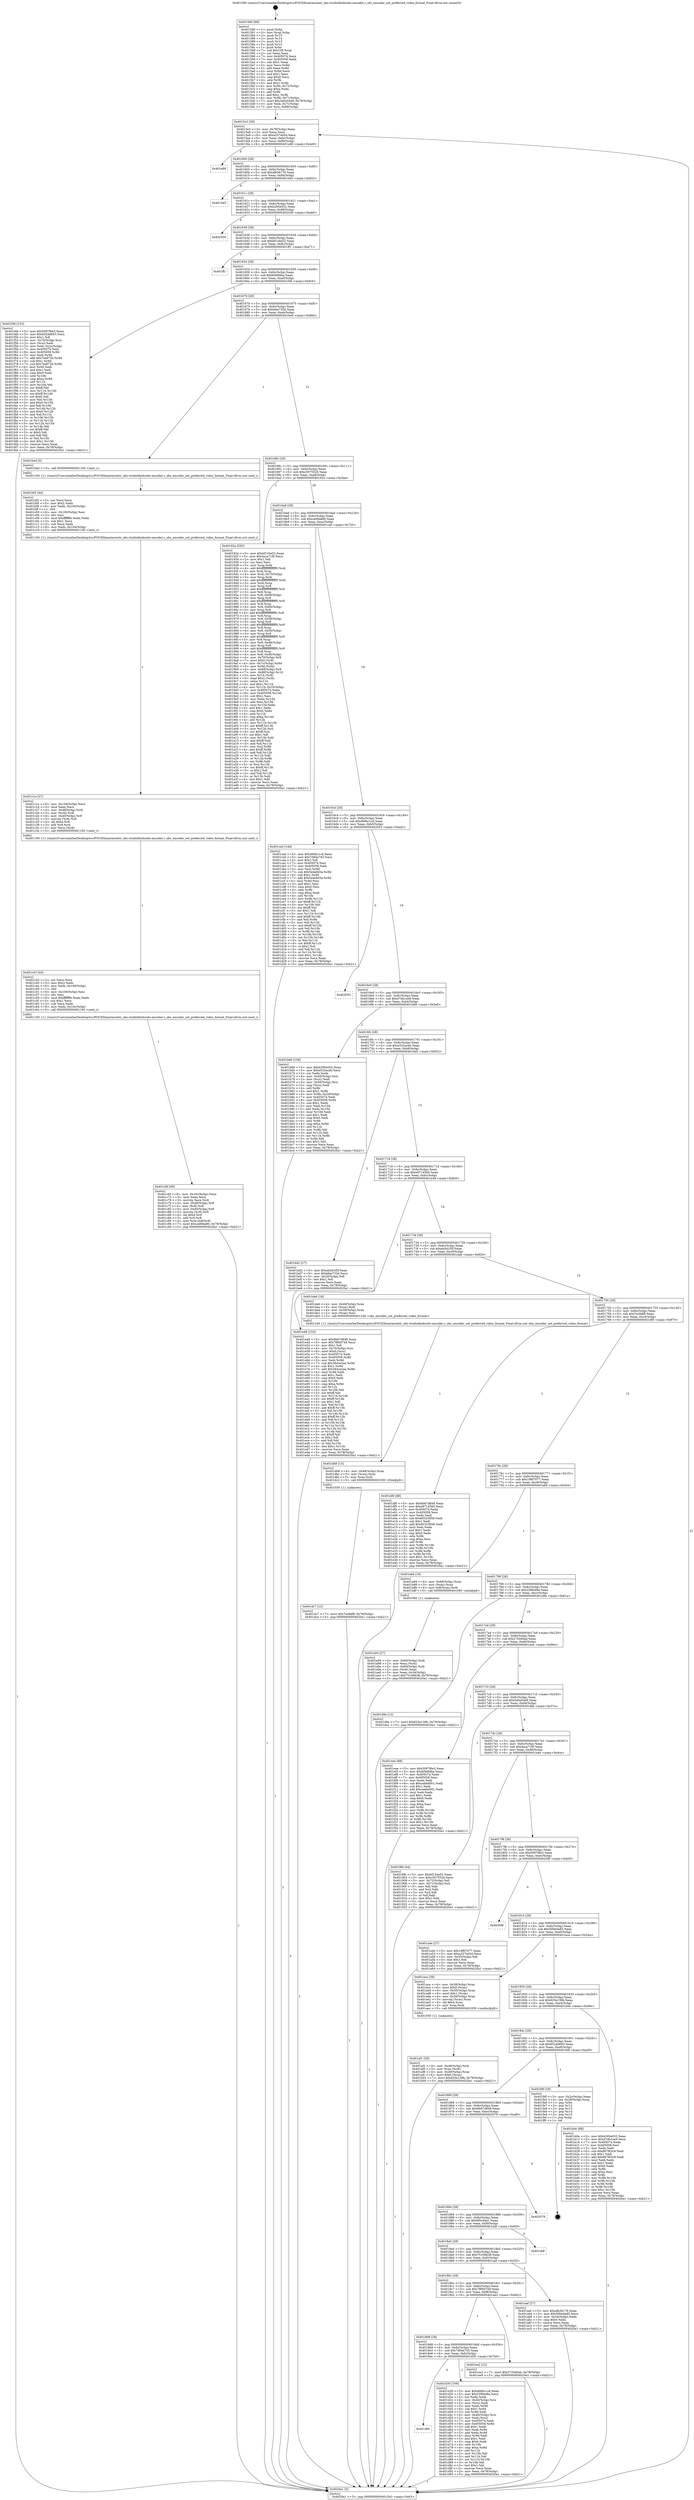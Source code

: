 digraph "0x401580" {
  label = "0x401580 (/mnt/c/Users/mathe/Desktop/tcc/POCII/binaries/extr_obs-studiolibobsobs-encoder.c_obs_encoder_set_preferred_video_format_Final-ollvm.out::main(0))"
  labelloc = "t"
  node[shape=record]

  Entry [label="",width=0.3,height=0.3,shape=circle,fillcolor=black,style=filled]
  "0x4015e3" [label="{
     0x4015e3 [29]\l
     | [instrs]\l
     &nbsp;&nbsp;0x4015e3 \<+3\>: mov -0x78(%rbp),%eax\l
     &nbsp;&nbsp;0x4015e6 \<+2\>: mov %eax,%ecx\l
     &nbsp;&nbsp;0x4015e8 \<+6\>: sub $0xa257e654,%ecx\l
     &nbsp;&nbsp;0x4015ee \<+6\>: mov %eax,-0x8c(%rbp)\l
     &nbsp;&nbsp;0x4015f4 \<+6\>: mov %ecx,-0x90(%rbp)\l
     &nbsp;&nbsp;0x4015fa \<+6\>: je 0000000000401a69 \<main+0x4e9\>\l
  }"]
  "0x401a69" [label="{
     0x401a69\l
  }", style=dashed]
  "0x401600" [label="{
     0x401600 [28]\l
     | [instrs]\l
     &nbsp;&nbsp;0x401600 \<+5\>: jmp 0000000000401605 \<main+0x85\>\l
     &nbsp;&nbsp;0x401605 \<+6\>: mov -0x8c(%rbp),%eax\l
     &nbsp;&nbsp;0x40160b \<+5\>: sub $0xafb36176,%eax\l
     &nbsp;&nbsp;0x401610 \<+6\>: mov %eax,-0x94(%rbp)\l
     &nbsp;&nbsp;0x401616 \<+6\>: je 0000000000401dd3 \<main+0x853\>\l
  }"]
  Exit [label="",width=0.3,height=0.3,shape=circle,fillcolor=black,style=filled,peripheries=2]
  "0x401dd3" [label="{
     0x401dd3\l
  }", style=dashed]
  "0x40161c" [label="{
     0x40161c [28]\l
     | [instrs]\l
     &nbsp;&nbsp;0x40161c \<+5\>: jmp 0000000000401621 \<main+0xa1\>\l
     &nbsp;&nbsp;0x401621 \<+6\>: mov -0x8c(%rbp),%eax\l
     &nbsp;&nbsp;0x401627 \<+5\>: sub $0xb295e052,%eax\l
     &nbsp;&nbsp;0x40162c \<+6\>: mov %eax,-0x98(%rbp)\l
     &nbsp;&nbsp;0x401632 \<+6\>: je 0000000000402030 \<main+0xab0\>\l
  }"]
  "0x401dc7" [label="{
     0x401dc7 [12]\l
     | [instrs]\l
     &nbsp;&nbsp;0x401dc7 \<+7\>: movl $0x7ec8df8,-0x78(%rbp)\l
     &nbsp;&nbsp;0x401dce \<+5\>: jmp 00000000004020a1 \<main+0xb21\>\l
  }"]
  "0x402030" [label="{
     0x402030\l
  }", style=dashed]
  "0x401638" [label="{
     0x401638 [28]\l
     | [instrs]\l
     &nbsp;&nbsp;0x401638 \<+5\>: jmp 000000000040163d \<main+0xbd\>\l
     &nbsp;&nbsp;0x40163d \<+6\>: mov -0x8c(%rbp),%eax\l
     &nbsp;&nbsp;0x401643 \<+5\>: sub $0xbf134e52,%eax\l
     &nbsp;&nbsp;0x401648 \<+6\>: mov %eax,-0x9c(%rbp)\l
     &nbsp;&nbsp;0x40164e \<+6\>: je 0000000000401ff1 \<main+0xa71\>\l
  }"]
  "0x401db8" [label="{
     0x401db8 [15]\l
     | [instrs]\l
     &nbsp;&nbsp;0x401db8 \<+4\>: mov -0x48(%rbp),%rax\l
     &nbsp;&nbsp;0x401dbc \<+3\>: mov (%rax),%rax\l
     &nbsp;&nbsp;0x401dbf \<+3\>: mov %rax,%rdi\l
     &nbsp;&nbsp;0x401dc2 \<+5\>: call 0000000000401030 \<free@plt\>\l
     | [calls]\l
     &nbsp;&nbsp;0x401030 \{1\} (unknown)\l
  }"]
  "0x401ff1" [label="{
     0x401ff1\l
  }", style=dashed]
  "0x401654" [label="{
     0x401654 [28]\l
     | [instrs]\l
     &nbsp;&nbsp;0x401654 \<+5\>: jmp 0000000000401659 \<main+0xd9\>\l
     &nbsp;&nbsp;0x401659 \<+6\>: mov -0x8c(%rbp),%eax\l
     &nbsp;&nbsp;0x40165f \<+5\>: sub $0xbf46fdba,%eax\l
     &nbsp;&nbsp;0x401664 \<+6\>: mov %eax,-0xa0(%rbp)\l
     &nbsp;&nbsp;0x40166a \<+6\>: je 0000000000401f46 \<main+0x9c6\>\l
  }"]
  "0x4018f4" [label="{
     0x4018f4\l
  }", style=dashed]
  "0x401f46" [label="{
     0x401f46 [153]\l
     | [instrs]\l
     &nbsp;&nbsp;0x401f46 \<+5\>: mov $0x5097f6e3,%eax\l
     &nbsp;&nbsp;0x401f4b \<+5\>: mov $0x652dd693,%ecx\l
     &nbsp;&nbsp;0x401f50 \<+2\>: mov $0x1,%dl\l
     &nbsp;&nbsp;0x401f52 \<+4\>: mov -0x70(%rbp),%rsi\l
     &nbsp;&nbsp;0x401f56 \<+2\>: mov (%rsi),%edi\l
     &nbsp;&nbsp;0x401f58 \<+3\>: mov %edi,-0x2c(%rbp)\l
     &nbsp;&nbsp;0x401f5b \<+7\>: mov 0x405074,%edi\l
     &nbsp;&nbsp;0x401f62 \<+8\>: mov 0x405058,%r8d\l
     &nbsp;&nbsp;0x401f6a \<+3\>: mov %edi,%r9d\l
     &nbsp;&nbsp;0x401f6d \<+7\>: add $0x7ea872b,%r9d\l
     &nbsp;&nbsp;0x401f74 \<+4\>: sub $0x1,%r9d\l
     &nbsp;&nbsp;0x401f78 \<+7\>: sub $0x7ea872b,%r9d\l
     &nbsp;&nbsp;0x401f7f \<+4\>: imul %r9d,%edi\l
     &nbsp;&nbsp;0x401f83 \<+3\>: and $0x1,%edi\l
     &nbsp;&nbsp;0x401f86 \<+3\>: cmp $0x0,%edi\l
     &nbsp;&nbsp;0x401f89 \<+4\>: sete %r10b\l
     &nbsp;&nbsp;0x401f8d \<+4\>: cmp $0xa,%r8d\l
     &nbsp;&nbsp;0x401f91 \<+4\>: setl %r11b\l
     &nbsp;&nbsp;0x401f95 \<+3\>: mov %r10b,%bl\l
     &nbsp;&nbsp;0x401f98 \<+3\>: xor $0xff,%bl\l
     &nbsp;&nbsp;0x401f9b \<+3\>: mov %r11b,%r14b\l
     &nbsp;&nbsp;0x401f9e \<+4\>: xor $0xff,%r14b\l
     &nbsp;&nbsp;0x401fa2 \<+3\>: xor $0x0,%dl\l
     &nbsp;&nbsp;0x401fa5 \<+3\>: mov %bl,%r15b\l
     &nbsp;&nbsp;0x401fa8 \<+4\>: and $0x0,%r15b\l
     &nbsp;&nbsp;0x401fac \<+3\>: and %dl,%r10b\l
     &nbsp;&nbsp;0x401faf \<+3\>: mov %r14b,%r12b\l
     &nbsp;&nbsp;0x401fb2 \<+4\>: and $0x0,%r12b\l
     &nbsp;&nbsp;0x401fb6 \<+3\>: and %dl,%r11b\l
     &nbsp;&nbsp;0x401fb9 \<+3\>: or %r10b,%r15b\l
     &nbsp;&nbsp;0x401fbc \<+3\>: or %r11b,%r12b\l
     &nbsp;&nbsp;0x401fbf \<+3\>: xor %r12b,%r15b\l
     &nbsp;&nbsp;0x401fc2 \<+3\>: or %r14b,%bl\l
     &nbsp;&nbsp;0x401fc5 \<+3\>: xor $0xff,%bl\l
     &nbsp;&nbsp;0x401fc8 \<+3\>: or $0x0,%dl\l
     &nbsp;&nbsp;0x401fcb \<+2\>: and %dl,%bl\l
     &nbsp;&nbsp;0x401fcd \<+3\>: or %bl,%r15b\l
     &nbsp;&nbsp;0x401fd0 \<+4\>: test $0x1,%r15b\l
     &nbsp;&nbsp;0x401fd4 \<+3\>: cmovne %ecx,%eax\l
     &nbsp;&nbsp;0x401fd7 \<+3\>: mov %eax,-0x78(%rbp)\l
     &nbsp;&nbsp;0x401fda \<+5\>: jmp 00000000004020a1 \<main+0xb21\>\l
  }"]
  "0x401670" [label="{
     0x401670 [28]\l
     | [instrs]\l
     &nbsp;&nbsp;0x401670 \<+5\>: jmp 0000000000401675 \<main+0xf5\>\l
     &nbsp;&nbsp;0x401675 \<+6\>: mov -0x8c(%rbp),%eax\l
     &nbsp;&nbsp;0x40167b \<+5\>: sub $0xbfae732b,%eax\l
     &nbsp;&nbsp;0x401680 \<+6\>: mov %eax,-0xa4(%rbp)\l
     &nbsp;&nbsp;0x401686 \<+6\>: je 0000000000401bed \<main+0x66d\>\l
  }"]
  "0x401d30" [label="{
     0x401d30 [106]\l
     | [instrs]\l
     &nbsp;&nbsp;0x401d30 \<+5\>: mov $0xd68bc1cd,%eax\l
     &nbsp;&nbsp;0x401d35 \<+5\>: mov $0x22f6b48a,%ecx\l
     &nbsp;&nbsp;0x401d3a \<+2\>: xor %edx,%edx\l
     &nbsp;&nbsp;0x401d3c \<+4\>: mov -0x40(%rbp),%rsi\l
     &nbsp;&nbsp;0x401d40 \<+2\>: mov (%rsi),%edi\l
     &nbsp;&nbsp;0x401d42 \<+3\>: mov %edx,%r8d\l
     &nbsp;&nbsp;0x401d45 \<+4\>: sub $0x1,%r8d\l
     &nbsp;&nbsp;0x401d49 \<+3\>: sub %r8d,%edi\l
     &nbsp;&nbsp;0x401d4c \<+4\>: mov -0x40(%rbp),%rsi\l
     &nbsp;&nbsp;0x401d50 \<+2\>: mov %edi,(%rsi)\l
     &nbsp;&nbsp;0x401d52 \<+7\>: mov 0x405074,%edi\l
     &nbsp;&nbsp;0x401d59 \<+8\>: mov 0x405058,%r8d\l
     &nbsp;&nbsp;0x401d61 \<+3\>: sub $0x1,%edx\l
     &nbsp;&nbsp;0x401d64 \<+3\>: mov %edi,%r9d\l
     &nbsp;&nbsp;0x401d67 \<+3\>: add %edx,%r9d\l
     &nbsp;&nbsp;0x401d6a \<+4\>: imul %r9d,%edi\l
     &nbsp;&nbsp;0x401d6e \<+3\>: and $0x1,%edi\l
     &nbsp;&nbsp;0x401d71 \<+3\>: cmp $0x0,%edi\l
     &nbsp;&nbsp;0x401d74 \<+4\>: sete %r10b\l
     &nbsp;&nbsp;0x401d78 \<+4\>: cmp $0xa,%r8d\l
     &nbsp;&nbsp;0x401d7c \<+4\>: setl %r11b\l
     &nbsp;&nbsp;0x401d80 \<+3\>: mov %r10b,%bl\l
     &nbsp;&nbsp;0x401d83 \<+3\>: and %r11b,%bl\l
     &nbsp;&nbsp;0x401d86 \<+3\>: xor %r11b,%r10b\l
     &nbsp;&nbsp;0x401d89 \<+3\>: or %r10b,%bl\l
     &nbsp;&nbsp;0x401d8c \<+3\>: test $0x1,%bl\l
     &nbsp;&nbsp;0x401d8f \<+3\>: cmovne %ecx,%eax\l
     &nbsp;&nbsp;0x401d92 \<+3\>: mov %eax,-0x78(%rbp)\l
     &nbsp;&nbsp;0x401d95 \<+5\>: jmp 00000000004020a1 \<main+0xb21\>\l
  }"]
  "0x401bed" [label="{
     0x401bed [5]\l
     | [instrs]\l
     &nbsp;&nbsp;0x401bed \<+5\>: call 0000000000401160 \<next_i\>\l
     | [calls]\l
     &nbsp;&nbsp;0x401160 \{1\} (/mnt/c/Users/mathe/Desktop/tcc/POCII/binaries/extr_obs-studiolibobsobs-encoder.c_obs_encoder_set_preferred_video_format_Final-ollvm.out::next_i)\l
  }"]
  "0x40168c" [label="{
     0x40168c [28]\l
     | [instrs]\l
     &nbsp;&nbsp;0x40168c \<+5\>: jmp 0000000000401691 \<main+0x111\>\l
     &nbsp;&nbsp;0x401691 \<+6\>: mov -0x8c(%rbp),%eax\l
     &nbsp;&nbsp;0x401697 \<+5\>: sub $0xc5075520,%eax\l
     &nbsp;&nbsp;0x40169c \<+6\>: mov %eax,-0xa8(%rbp)\l
     &nbsp;&nbsp;0x4016a2 \<+6\>: je 000000000040192a \<main+0x3aa\>\l
  }"]
  "0x4018d8" [label="{
     0x4018d8 [28]\l
     | [instrs]\l
     &nbsp;&nbsp;0x4018d8 \<+5\>: jmp 00000000004018dd \<main+0x35d\>\l
     &nbsp;&nbsp;0x4018dd \<+6\>: mov -0x8c(%rbp),%eax\l
     &nbsp;&nbsp;0x4018e3 \<+5\>: sub $0x7d94a7d3,%eax\l
     &nbsp;&nbsp;0x4018e8 \<+6\>: mov %eax,-0xfc(%rbp)\l
     &nbsp;&nbsp;0x4018ee \<+6\>: je 0000000000401d30 \<main+0x7b0\>\l
  }"]
  "0x40192a" [label="{
     0x40192a [292]\l
     | [instrs]\l
     &nbsp;&nbsp;0x40192a \<+5\>: mov $0xbf134e52,%eax\l
     &nbsp;&nbsp;0x40192f \<+5\>: mov $0x4aca71f0,%ecx\l
     &nbsp;&nbsp;0x401934 \<+2\>: mov $0x1,%dl\l
     &nbsp;&nbsp;0x401936 \<+2\>: xor %esi,%esi\l
     &nbsp;&nbsp;0x401938 \<+3\>: mov %rsp,%rdi\l
     &nbsp;&nbsp;0x40193b \<+4\>: add $0xfffffffffffffff0,%rdi\l
     &nbsp;&nbsp;0x40193f \<+3\>: mov %rdi,%rsp\l
     &nbsp;&nbsp;0x401942 \<+4\>: mov %rdi,-0x70(%rbp)\l
     &nbsp;&nbsp;0x401946 \<+3\>: mov %rsp,%rdi\l
     &nbsp;&nbsp;0x401949 \<+4\>: add $0xfffffffffffffff0,%rdi\l
     &nbsp;&nbsp;0x40194d \<+3\>: mov %rdi,%rsp\l
     &nbsp;&nbsp;0x401950 \<+3\>: mov %rsp,%r8\l
     &nbsp;&nbsp;0x401953 \<+4\>: add $0xfffffffffffffff0,%r8\l
     &nbsp;&nbsp;0x401957 \<+3\>: mov %r8,%rsp\l
     &nbsp;&nbsp;0x40195a \<+4\>: mov %r8,-0x68(%rbp)\l
     &nbsp;&nbsp;0x40195e \<+3\>: mov %rsp,%r8\l
     &nbsp;&nbsp;0x401961 \<+4\>: add $0xfffffffffffffff0,%r8\l
     &nbsp;&nbsp;0x401965 \<+3\>: mov %r8,%rsp\l
     &nbsp;&nbsp;0x401968 \<+4\>: mov %r8,-0x60(%rbp)\l
     &nbsp;&nbsp;0x40196c \<+3\>: mov %rsp,%r8\l
     &nbsp;&nbsp;0x40196f \<+4\>: add $0xfffffffffffffff0,%r8\l
     &nbsp;&nbsp;0x401973 \<+3\>: mov %r8,%rsp\l
     &nbsp;&nbsp;0x401976 \<+4\>: mov %r8,-0x58(%rbp)\l
     &nbsp;&nbsp;0x40197a \<+3\>: mov %rsp,%r8\l
     &nbsp;&nbsp;0x40197d \<+4\>: add $0xfffffffffffffff0,%r8\l
     &nbsp;&nbsp;0x401981 \<+3\>: mov %r8,%rsp\l
     &nbsp;&nbsp;0x401984 \<+4\>: mov %r8,-0x50(%rbp)\l
     &nbsp;&nbsp;0x401988 \<+3\>: mov %rsp,%r8\l
     &nbsp;&nbsp;0x40198b \<+4\>: add $0xfffffffffffffff0,%r8\l
     &nbsp;&nbsp;0x40198f \<+3\>: mov %r8,%rsp\l
     &nbsp;&nbsp;0x401992 \<+4\>: mov %r8,-0x48(%rbp)\l
     &nbsp;&nbsp;0x401996 \<+3\>: mov %rsp,%r8\l
     &nbsp;&nbsp;0x401999 \<+4\>: add $0xfffffffffffffff0,%r8\l
     &nbsp;&nbsp;0x40199d \<+3\>: mov %r8,%rsp\l
     &nbsp;&nbsp;0x4019a0 \<+4\>: mov %r8,-0x40(%rbp)\l
     &nbsp;&nbsp;0x4019a4 \<+4\>: mov -0x70(%rbp),%r8\l
     &nbsp;&nbsp;0x4019a8 \<+7\>: movl $0x0,(%r8)\l
     &nbsp;&nbsp;0x4019af \<+4\>: mov -0x7c(%rbp),%r9d\l
     &nbsp;&nbsp;0x4019b3 \<+3\>: mov %r9d,(%rdi)\l
     &nbsp;&nbsp;0x4019b6 \<+4\>: mov -0x68(%rbp),%r8\l
     &nbsp;&nbsp;0x4019ba \<+7\>: mov -0x88(%rbp),%r10\l
     &nbsp;&nbsp;0x4019c1 \<+3\>: mov %r10,(%r8)\l
     &nbsp;&nbsp;0x4019c4 \<+3\>: cmpl $0x2,(%rdi)\l
     &nbsp;&nbsp;0x4019c7 \<+4\>: setne %r11b\l
     &nbsp;&nbsp;0x4019cb \<+4\>: and $0x1,%r11b\l
     &nbsp;&nbsp;0x4019cf \<+4\>: mov %r11b,-0x35(%rbp)\l
     &nbsp;&nbsp;0x4019d3 \<+7\>: mov 0x405074,%ebx\l
     &nbsp;&nbsp;0x4019da \<+8\>: mov 0x405058,%r14d\l
     &nbsp;&nbsp;0x4019e2 \<+3\>: sub $0x1,%esi\l
     &nbsp;&nbsp;0x4019e5 \<+3\>: mov %ebx,%r15d\l
     &nbsp;&nbsp;0x4019e8 \<+3\>: add %esi,%r15d\l
     &nbsp;&nbsp;0x4019eb \<+4\>: imul %r15d,%ebx\l
     &nbsp;&nbsp;0x4019ef \<+3\>: and $0x1,%ebx\l
     &nbsp;&nbsp;0x4019f2 \<+3\>: cmp $0x0,%ebx\l
     &nbsp;&nbsp;0x4019f5 \<+4\>: sete %r11b\l
     &nbsp;&nbsp;0x4019f9 \<+4\>: cmp $0xa,%r14d\l
     &nbsp;&nbsp;0x4019fd \<+4\>: setl %r12b\l
     &nbsp;&nbsp;0x401a01 \<+3\>: mov %r11b,%r13b\l
     &nbsp;&nbsp;0x401a04 \<+4\>: xor $0xff,%r13b\l
     &nbsp;&nbsp;0x401a08 \<+3\>: mov %r12b,%sil\l
     &nbsp;&nbsp;0x401a0b \<+4\>: xor $0xff,%sil\l
     &nbsp;&nbsp;0x401a0f \<+3\>: xor $0x1,%dl\l
     &nbsp;&nbsp;0x401a12 \<+3\>: mov %r13b,%dil\l
     &nbsp;&nbsp;0x401a15 \<+4\>: and $0xff,%dil\l
     &nbsp;&nbsp;0x401a19 \<+3\>: and %dl,%r11b\l
     &nbsp;&nbsp;0x401a1c \<+3\>: mov %sil,%r8b\l
     &nbsp;&nbsp;0x401a1f \<+4\>: and $0xff,%r8b\l
     &nbsp;&nbsp;0x401a23 \<+3\>: and %dl,%r12b\l
     &nbsp;&nbsp;0x401a26 \<+3\>: or %r11b,%dil\l
     &nbsp;&nbsp;0x401a29 \<+3\>: or %r12b,%r8b\l
     &nbsp;&nbsp;0x401a2c \<+3\>: xor %r8b,%dil\l
     &nbsp;&nbsp;0x401a2f \<+3\>: or %sil,%r13b\l
     &nbsp;&nbsp;0x401a32 \<+4\>: xor $0xff,%r13b\l
     &nbsp;&nbsp;0x401a36 \<+3\>: or $0x1,%dl\l
     &nbsp;&nbsp;0x401a39 \<+3\>: and %dl,%r13b\l
     &nbsp;&nbsp;0x401a3c \<+3\>: or %r13b,%dil\l
     &nbsp;&nbsp;0x401a3f \<+4\>: test $0x1,%dil\l
     &nbsp;&nbsp;0x401a43 \<+3\>: cmovne %ecx,%eax\l
     &nbsp;&nbsp;0x401a46 \<+3\>: mov %eax,-0x78(%rbp)\l
     &nbsp;&nbsp;0x401a49 \<+5\>: jmp 00000000004020a1 \<main+0xb21\>\l
  }"]
  "0x4016a8" [label="{
     0x4016a8 [28]\l
     | [instrs]\l
     &nbsp;&nbsp;0x4016a8 \<+5\>: jmp 00000000004016ad \<main+0x12d\>\l
     &nbsp;&nbsp;0x4016ad \<+6\>: mov -0x8c(%rbp),%eax\l
     &nbsp;&nbsp;0x4016b3 \<+5\>: sub $0xca08da80,%eax\l
     &nbsp;&nbsp;0x4016b8 \<+6\>: mov %eax,-0xac(%rbp)\l
     &nbsp;&nbsp;0x4016be \<+6\>: je 0000000000401ca0 \<main+0x720\>\l
  }"]
  "0x401ee2" [label="{
     0x401ee2 [12]\l
     | [instrs]\l
     &nbsp;&nbsp;0x401ee2 \<+7\>: movl $0x2720d0ab,-0x78(%rbp)\l
     &nbsp;&nbsp;0x401ee9 \<+5\>: jmp 00000000004020a1 \<main+0xb21\>\l
  }"]
  "0x401ca0" [label="{
     0x401ca0 [144]\l
     | [instrs]\l
     &nbsp;&nbsp;0x401ca0 \<+5\>: mov $0xd68bc1cd,%eax\l
     &nbsp;&nbsp;0x401ca5 \<+5\>: mov $0x7d94a7d3,%ecx\l
     &nbsp;&nbsp;0x401caa \<+2\>: mov $0x1,%dl\l
     &nbsp;&nbsp;0x401cac \<+7\>: mov 0x405074,%esi\l
     &nbsp;&nbsp;0x401cb3 \<+7\>: mov 0x405058,%edi\l
     &nbsp;&nbsp;0x401cba \<+3\>: mov %esi,%r8d\l
     &nbsp;&nbsp;0x401cbd \<+7\>: sub $0x5eda9d3a,%r8d\l
     &nbsp;&nbsp;0x401cc4 \<+4\>: sub $0x1,%r8d\l
     &nbsp;&nbsp;0x401cc8 \<+7\>: add $0x5eda9d3a,%r8d\l
     &nbsp;&nbsp;0x401ccf \<+4\>: imul %r8d,%esi\l
     &nbsp;&nbsp;0x401cd3 \<+3\>: and $0x1,%esi\l
     &nbsp;&nbsp;0x401cd6 \<+3\>: cmp $0x0,%esi\l
     &nbsp;&nbsp;0x401cd9 \<+4\>: sete %r9b\l
     &nbsp;&nbsp;0x401cdd \<+3\>: cmp $0xa,%edi\l
     &nbsp;&nbsp;0x401ce0 \<+4\>: setl %r10b\l
     &nbsp;&nbsp;0x401ce4 \<+3\>: mov %r9b,%r11b\l
     &nbsp;&nbsp;0x401ce7 \<+4\>: xor $0xff,%r11b\l
     &nbsp;&nbsp;0x401ceb \<+3\>: mov %r10b,%bl\l
     &nbsp;&nbsp;0x401cee \<+3\>: xor $0xff,%bl\l
     &nbsp;&nbsp;0x401cf1 \<+3\>: xor $0x1,%dl\l
     &nbsp;&nbsp;0x401cf4 \<+3\>: mov %r11b,%r14b\l
     &nbsp;&nbsp;0x401cf7 \<+4\>: and $0xff,%r14b\l
     &nbsp;&nbsp;0x401cfb \<+3\>: and %dl,%r9b\l
     &nbsp;&nbsp;0x401cfe \<+3\>: mov %bl,%r15b\l
     &nbsp;&nbsp;0x401d01 \<+4\>: and $0xff,%r15b\l
     &nbsp;&nbsp;0x401d05 \<+3\>: and %dl,%r10b\l
     &nbsp;&nbsp;0x401d08 \<+3\>: or %r9b,%r14b\l
     &nbsp;&nbsp;0x401d0b \<+3\>: or %r10b,%r15b\l
     &nbsp;&nbsp;0x401d0e \<+3\>: xor %r15b,%r14b\l
     &nbsp;&nbsp;0x401d11 \<+3\>: or %bl,%r11b\l
     &nbsp;&nbsp;0x401d14 \<+4\>: xor $0xff,%r11b\l
     &nbsp;&nbsp;0x401d18 \<+3\>: or $0x1,%dl\l
     &nbsp;&nbsp;0x401d1b \<+3\>: and %dl,%r11b\l
     &nbsp;&nbsp;0x401d1e \<+3\>: or %r11b,%r14b\l
     &nbsp;&nbsp;0x401d21 \<+4\>: test $0x1,%r14b\l
     &nbsp;&nbsp;0x401d25 \<+3\>: cmovne %ecx,%eax\l
     &nbsp;&nbsp;0x401d28 \<+3\>: mov %eax,-0x78(%rbp)\l
     &nbsp;&nbsp;0x401d2b \<+5\>: jmp 00000000004020a1 \<main+0xb21\>\l
  }"]
  "0x4016c4" [label="{
     0x4016c4 [28]\l
     | [instrs]\l
     &nbsp;&nbsp;0x4016c4 \<+5\>: jmp 00000000004016c9 \<main+0x149\>\l
     &nbsp;&nbsp;0x4016c9 \<+6\>: mov -0x8c(%rbp),%eax\l
     &nbsp;&nbsp;0x4016cf \<+5\>: sub $0xd68bc1cd,%eax\l
     &nbsp;&nbsp;0x4016d4 \<+6\>: mov %eax,-0xb0(%rbp)\l
     &nbsp;&nbsp;0x4016da \<+6\>: je 0000000000402052 \<main+0xad2\>\l
  }"]
  "0x401c6f" [label="{
     0x401c6f [49]\l
     | [instrs]\l
     &nbsp;&nbsp;0x401c6f \<+6\>: mov -0x10c(%rbp),%ecx\l
     &nbsp;&nbsp;0x401c75 \<+3\>: imul %eax,%ecx\l
     &nbsp;&nbsp;0x401c78 \<+3\>: movslq %ecx,%rdi\l
     &nbsp;&nbsp;0x401c7b \<+4\>: mov -0x48(%rbp),%r8\l
     &nbsp;&nbsp;0x401c7f \<+3\>: mov (%r8),%r8\l
     &nbsp;&nbsp;0x401c82 \<+4\>: mov -0x40(%rbp),%r9\l
     &nbsp;&nbsp;0x401c86 \<+3\>: movslq (%r9),%r9\l
     &nbsp;&nbsp;0x401c89 \<+4\>: shl $0x4,%r9\l
     &nbsp;&nbsp;0x401c8d \<+3\>: add %r9,%r8\l
     &nbsp;&nbsp;0x401c90 \<+4\>: mov %rdi,0x8(%r8)\l
     &nbsp;&nbsp;0x401c94 \<+7\>: movl $0xca08da80,-0x78(%rbp)\l
     &nbsp;&nbsp;0x401c9b \<+5\>: jmp 00000000004020a1 \<main+0xb21\>\l
  }"]
  "0x402052" [label="{
     0x402052\l
  }", style=dashed]
  "0x4016e0" [label="{
     0x4016e0 [28]\l
     | [instrs]\l
     &nbsp;&nbsp;0x4016e0 \<+5\>: jmp 00000000004016e5 \<main+0x165\>\l
     &nbsp;&nbsp;0x4016e5 \<+6\>: mov -0x8c(%rbp),%eax\l
     &nbsp;&nbsp;0x4016eb \<+5\>: sub $0xd7db1ee9,%eax\l
     &nbsp;&nbsp;0x4016f0 \<+6\>: mov %eax,-0xb4(%rbp)\l
     &nbsp;&nbsp;0x4016f6 \<+6\>: je 0000000000401b66 \<main+0x5e6\>\l
  }"]
  "0x401c43" [label="{
     0x401c43 [44]\l
     | [instrs]\l
     &nbsp;&nbsp;0x401c43 \<+2\>: xor %ecx,%ecx\l
     &nbsp;&nbsp;0x401c45 \<+5\>: mov $0x2,%edx\l
     &nbsp;&nbsp;0x401c4a \<+6\>: mov %edx,-0x108(%rbp)\l
     &nbsp;&nbsp;0x401c50 \<+1\>: cltd\l
     &nbsp;&nbsp;0x401c51 \<+6\>: mov -0x108(%rbp),%esi\l
     &nbsp;&nbsp;0x401c57 \<+2\>: idiv %esi\l
     &nbsp;&nbsp;0x401c59 \<+6\>: imul $0xfffffffe,%edx,%edx\l
     &nbsp;&nbsp;0x401c5f \<+3\>: sub $0x1,%ecx\l
     &nbsp;&nbsp;0x401c62 \<+2\>: sub %ecx,%edx\l
     &nbsp;&nbsp;0x401c64 \<+6\>: mov %edx,-0x10c(%rbp)\l
     &nbsp;&nbsp;0x401c6a \<+5\>: call 0000000000401160 \<next_i\>\l
     | [calls]\l
     &nbsp;&nbsp;0x401160 \{1\} (/mnt/c/Users/mathe/Desktop/tcc/POCII/binaries/extr_obs-studiolibobsobs-encoder.c_obs_encoder_set_preferred_video_format_Final-ollvm.out::next_i)\l
  }"]
  "0x401b66" [label="{
     0x401b66 [108]\l
     | [instrs]\l
     &nbsp;&nbsp;0x401b66 \<+5\>: mov $0xb295e052,%eax\l
     &nbsp;&nbsp;0x401b6b \<+5\>: mov $0xe532aceb,%ecx\l
     &nbsp;&nbsp;0x401b70 \<+2\>: xor %edx,%edx\l
     &nbsp;&nbsp;0x401b72 \<+4\>: mov -0x40(%rbp),%rsi\l
     &nbsp;&nbsp;0x401b76 \<+2\>: mov (%rsi),%edi\l
     &nbsp;&nbsp;0x401b78 \<+4\>: mov -0x50(%rbp),%rsi\l
     &nbsp;&nbsp;0x401b7c \<+2\>: cmp (%rsi),%edi\l
     &nbsp;&nbsp;0x401b7e \<+4\>: setl %r8b\l
     &nbsp;&nbsp;0x401b82 \<+4\>: and $0x1,%r8b\l
     &nbsp;&nbsp;0x401b86 \<+4\>: mov %r8b,-0x2d(%rbp)\l
     &nbsp;&nbsp;0x401b8a \<+7\>: mov 0x405074,%edi\l
     &nbsp;&nbsp;0x401b91 \<+8\>: mov 0x405058,%r9d\l
     &nbsp;&nbsp;0x401b99 \<+3\>: sub $0x1,%edx\l
     &nbsp;&nbsp;0x401b9c \<+3\>: mov %edi,%r10d\l
     &nbsp;&nbsp;0x401b9f \<+3\>: add %edx,%r10d\l
     &nbsp;&nbsp;0x401ba2 \<+4\>: imul %r10d,%edi\l
     &nbsp;&nbsp;0x401ba6 \<+3\>: and $0x1,%edi\l
     &nbsp;&nbsp;0x401ba9 \<+3\>: cmp $0x0,%edi\l
     &nbsp;&nbsp;0x401bac \<+4\>: sete %r8b\l
     &nbsp;&nbsp;0x401bb0 \<+4\>: cmp $0xa,%r9d\l
     &nbsp;&nbsp;0x401bb4 \<+4\>: setl %r11b\l
     &nbsp;&nbsp;0x401bb8 \<+3\>: mov %r8b,%bl\l
     &nbsp;&nbsp;0x401bbb \<+3\>: and %r11b,%bl\l
     &nbsp;&nbsp;0x401bbe \<+3\>: xor %r11b,%r8b\l
     &nbsp;&nbsp;0x401bc1 \<+3\>: or %r8b,%bl\l
     &nbsp;&nbsp;0x401bc4 \<+3\>: test $0x1,%bl\l
     &nbsp;&nbsp;0x401bc7 \<+3\>: cmovne %ecx,%eax\l
     &nbsp;&nbsp;0x401bca \<+3\>: mov %eax,-0x78(%rbp)\l
     &nbsp;&nbsp;0x401bcd \<+5\>: jmp 00000000004020a1 \<main+0xb21\>\l
  }"]
  "0x4016fc" [label="{
     0x4016fc [28]\l
     | [instrs]\l
     &nbsp;&nbsp;0x4016fc \<+5\>: jmp 0000000000401701 \<main+0x181\>\l
     &nbsp;&nbsp;0x401701 \<+6\>: mov -0x8c(%rbp),%eax\l
     &nbsp;&nbsp;0x401707 \<+5\>: sub $0xe532aceb,%eax\l
     &nbsp;&nbsp;0x40170c \<+6\>: mov %eax,-0xb8(%rbp)\l
     &nbsp;&nbsp;0x401712 \<+6\>: je 0000000000401bd2 \<main+0x652\>\l
  }"]
  "0x401c1e" [label="{
     0x401c1e [37]\l
     | [instrs]\l
     &nbsp;&nbsp;0x401c1e \<+6\>: mov -0x104(%rbp),%ecx\l
     &nbsp;&nbsp;0x401c24 \<+3\>: imul %eax,%ecx\l
     &nbsp;&nbsp;0x401c27 \<+4\>: mov -0x48(%rbp),%rdi\l
     &nbsp;&nbsp;0x401c2b \<+3\>: mov (%rdi),%rdi\l
     &nbsp;&nbsp;0x401c2e \<+4\>: mov -0x40(%rbp),%r8\l
     &nbsp;&nbsp;0x401c32 \<+3\>: movslq (%r8),%r8\l
     &nbsp;&nbsp;0x401c35 \<+4\>: shl $0x4,%r8\l
     &nbsp;&nbsp;0x401c39 \<+3\>: add %r8,%rdi\l
     &nbsp;&nbsp;0x401c3c \<+2\>: mov %ecx,(%rdi)\l
     &nbsp;&nbsp;0x401c3e \<+5\>: call 0000000000401160 \<next_i\>\l
     | [calls]\l
     &nbsp;&nbsp;0x401160 \{1\} (/mnt/c/Users/mathe/Desktop/tcc/POCII/binaries/extr_obs-studiolibobsobs-encoder.c_obs_encoder_set_preferred_video_format_Final-ollvm.out::next_i)\l
  }"]
  "0x401bd2" [label="{
     0x401bd2 [27]\l
     | [instrs]\l
     &nbsp;&nbsp;0x401bd2 \<+5\>: mov $0xeb5d1f5f,%eax\l
     &nbsp;&nbsp;0x401bd7 \<+5\>: mov $0xbfae732b,%ecx\l
     &nbsp;&nbsp;0x401bdc \<+3\>: mov -0x2d(%rbp),%dl\l
     &nbsp;&nbsp;0x401bdf \<+3\>: test $0x1,%dl\l
     &nbsp;&nbsp;0x401be2 \<+3\>: cmovne %ecx,%eax\l
     &nbsp;&nbsp;0x401be5 \<+3\>: mov %eax,-0x78(%rbp)\l
     &nbsp;&nbsp;0x401be8 \<+5\>: jmp 00000000004020a1 \<main+0xb21\>\l
  }"]
  "0x401718" [label="{
     0x401718 [28]\l
     | [instrs]\l
     &nbsp;&nbsp;0x401718 \<+5\>: jmp 000000000040171d \<main+0x19d\>\l
     &nbsp;&nbsp;0x40171d \<+6\>: mov -0x8c(%rbp),%eax\l
     &nbsp;&nbsp;0x401723 \<+5\>: sub $0xe97145b0,%eax\l
     &nbsp;&nbsp;0x401728 \<+6\>: mov %eax,-0xbc(%rbp)\l
     &nbsp;&nbsp;0x40172e \<+6\>: je 0000000000401e48 \<main+0x8c8\>\l
  }"]
  "0x401bf2" [label="{
     0x401bf2 [44]\l
     | [instrs]\l
     &nbsp;&nbsp;0x401bf2 \<+2\>: xor %ecx,%ecx\l
     &nbsp;&nbsp;0x401bf4 \<+5\>: mov $0x2,%edx\l
     &nbsp;&nbsp;0x401bf9 \<+6\>: mov %edx,-0x100(%rbp)\l
     &nbsp;&nbsp;0x401bff \<+1\>: cltd\l
     &nbsp;&nbsp;0x401c00 \<+6\>: mov -0x100(%rbp),%esi\l
     &nbsp;&nbsp;0x401c06 \<+2\>: idiv %esi\l
     &nbsp;&nbsp;0x401c08 \<+6\>: imul $0xfffffffe,%edx,%edx\l
     &nbsp;&nbsp;0x401c0e \<+3\>: sub $0x1,%ecx\l
     &nbsp;&nbsp;0x401c11 \<+2\>: sub %ecx,%edx\l
     &nbsp;&nbsp;0x401c13 \<+6\>: mov %edx,-0x104(%rbp)\l
     &nbsp;&nbsp;0x401c19 \<+5\>: call 0000000000401160 \<next_i\>\l
     | [calls]\l
     &nbsp;&nbsp;0x401160 \{1\} (/mnt/c/Users/mathe/Desktop/tcc/POCII/binaries/extr_obs-studiolibobsobs-encoder.c_obs_encoder_set_preferred_video_format_Final-ollvm.out::next_i)\l
  }"]
  "0x401e48" [label="{
     0x401e48 [154]\l
     | [instrs]\l
     &nbsp;&nbsp;0x401e48 \<+5\>: mov $0x6b67d848,%eax\l
     &nbsp;&nbsp;0x401e4d \<+5\>: mov $0x78f0d749,%ecx\l
     &nbsp;&nbsp;0x401e52 \<+2\>: mov $0x1,%dl\l
     &nbsp;&nbsp;0x401e54 \<+4\>: mov -0x70(%rbp),%rsi\l
     &nbsp;&nbsp;0x401e58 \<+6\>: movl $0x0,(%rsi)\l
     &nbsp;&nbsp;0x401e5e \<+7\>: mov 0x405074,%edi\l
     &nbsp;&nbsp;0x401e65 \<+8\>: mov 0x405058,%r8d\l
     &nbsp;&nbsp;0x401e6d \<+3\>: mov %edi,%r9d\l
     &nbsp;&nbsp;0x401e70 \<+7\>: sub $0x364ce2ae,%r9d\l
     &nbsp;&nbsp;0x401e77 \<+4\>: sub $0x1,%r9d\l
     &nbsp;&nbsp;0x401e7b \<+7\>: add $0x364ce2ae,%r9d\l
     &nbsp;&nbsp;0x401e82 \<+4\>: imul %r9d,%edi\l
     &nbsp;&nbsp;0x401e86 \<+3\>: and $0x1,%edi\l
     &nbsp;&nbsp;0x401e89 \<+3\>: cmp $0x0,%edi\l
     &nbsp;&nbsp;0x401e8c \<+4\>: sete %r10b\l
     &nbsp;&nbsp;0x401e90 \<+4\>: cmp $0xa,%r8d\l
     &nbsp;&nbsp;0x401e94 \<+4\>: setl %r11b\l
     &nbsp;&nbsp;0x401e98 \<+3\>: mov %r10b,%bl\l
     &nbsp;&nbsp;0x401e9b \<+3\>: xor $0xff,%bl\l
     &nbsp;&nbsp;0x401e9e \<+3\>: mov %r11b,%r14b\l
     &nbsp;&nbsp;0x401ea1 \<+4\>: xor $0xff,%r14b\l
     &nbsp;&nbsp;0x401ea5 \<+3\>: xor $0x1,%dl\l
     &nbsp;&nbsp;0x401ea8 \<+3\>: mov %bl,%r15b\l
     &nbsp;&nbsp;0x401eab \<+4\>: and $0xff,%r15b\l
     &nbsp;&nbsp;0x401eaf \<+3\>: and %dl,%r10b\l
     &nbsp;&nbsp;0x401eb2 \<+3\>: mov %r14b,%r12b\l
     &nbsp;&nbsp;0x401eb5 \<+4\>: and $0xff,%r12b\l
     &nbsp;&nbsp;0x401eb9 \<+3\>: and %dl,%r11b\l
     &nbsp;&nbsp;0x401ebc \<+3\>: or %r10b,%r15b\l
     &nbsp;&nbsp;0x401ebf \<+3\>: or %r11b,%r12b\l
     &nbsp;&nbsp;0x401ec2 \<+3\>: xor %r12b,%r15b\l
     &nbsp;&nbsp;0x401ec5 \<+3\>: or %r14b,%bl\l
     &nbsp;&nbsp;0x401ec8 \<+3\>: xor $0xff,%bl\l
     &nbsp;&nbsp;0x401ecb \<+3\>: or $0x1,%dl\l
     &nbsp;&nbsp;0x401ece \<+2\>: and %dl,%bl\l
     &nbsp;&nbsp;0x401ed0 \<+3\>: or %bl,%r15b\l
     &nbsp;&nbsp;0x401ed3 \<+4\>: test $0x1,%r15b\l
     &nbsp;&nbsp;0x401ed7 \<+3\>: cmovne %ecx,%eax\l
     &nbsp;&nbsp;0x401eda \<+3\>: mov %eax,-0x78(%rbp)\l
     &nbsp;&nbsp;0x401edd \<+5\>: jmp 00000000004020a1 \<main+0xb21\>\l
  }"]
  "0x401734" [label="{
     0x401734 [28]\l
     | [instrs]\l
     &nbsp;&nbsp;0x401734 \<+5\>: jmp 0000000000401739 \<main+0x1b9\>\l
     &nbsp;&nbsp;0x401739 \<+6\>: mov -0x8c(%rbp),%eax\l
     &nbsp;&nbsp;0x40173f \<+5\>: sub $0xeb5d1f5f,%eax\l
     &nbsp;&nbsp;0x401744 \<+6\>: mov %eax,-0xc0(%rbp)\l
     &nbsp;&nbsp;0x40174a \<+6\>: je 0000000000401da6 \<main+0x826\>\l
  }"]
  "0x401af1" [label="{
     0x401af1 [29]\l
     | [instrs]\l
     &nbsp;&nbsp;0x401af1 \<+4\>: mov -0x48(%rbp),%rdi\l
     &nbsp;&nbsp;0x401af5 \<+3\>: mov %rax,(%rdi)\l
     &nbsp;&nbsp;0x401af8 \<+4\>: mov -0x40(%rbp),%rax\l
     &nbsp;&nbsp;0x401afc \<+6\>: movl $0x0,(%rax)\l
     &nbsp;&nbsp;0x401b02 \<+7\>: movl $0x625e138b,-0x78(%rbp)\l
     &nbsp;&nbsp;0x401b09 \<+5\>: jmp 00000000004020a1 \<main+0xb21\>\l
  }"]
  "0x401da6" [label="{
     0x401da6 [18]\l
     | [instrs]\l
     &nbsp;&nbsp;0x401da6 \<+4\>: mov -0x48(%rbp),%rax\l
     &nbsp;&nbsp;0x401daa \<+3\>: mov (%rax),%rdi\l
     &nbsp;&nbsp;0x401dad \<+4\>: mov -0x58(%rbp),%rax\l
     &nbsp;&nbsp;0x401db1 \<+2\>: mov (%rax),%esi\l
     &nbsp;&nbsp;0x401db3 \<+5\>: call 0000000000401240 \<obs_encoder_set_preferred_video_format\>\l
     | [calls]\l
     &nbsp;&nbsp;0x401240 \{1\} (/mnt/c/Users/mathe/Desktop/tcc/POCII/binaries/extr_obs-studiolibobsobs-encoder.c_obs_encoder_set_preferred_video_format_Final-ollvm.out::obs_encoder_set_preferred_video_format)\l
  }"]
  "0x401750" [label="{
     0x401750 [28]\l
     | [instrs]\l
     &nbsp;&nbsp;0x401750 \<+5\>: jmp 0000000000401755 \<main+0x1d5\>\l
     &nbsp;&nbsp;0x401755 \<+6\>: mov -0x8c(%rbp),%eax\l
     &nbsp;&nbsp;0x40175b \<+5\>: sub $0x7ec8df8,%eax\l
     &nbsp;&nbsp;0x401760 \<+6\>: mov %eax,-0xc4(%rbp)\l
     &nbsp;&nbsp;0x401766 \<+6\>: je 0000000000401df0 \<main+0x870\>\l
  }"]
  "0x4018bc" [label="{
     0x4018bc [28]\l
     | [instrs]\l
     &nbsp;&nbsp;0x4018bc \<+5\>: jmp 00000000004018c1 \<main+0x341\>\l
     &nbsp;&nbsp;0x4018c1 \<+6\>: mov -0x8c(%rbp),%eax\l
     &nbsp;&nbsp;0x4018c7 \<+5\>: sub $0x78f0d749,%eax\l
     &nbsp;&nbsp;0x4018cc \<+6\>: mov %eax,-0xf8(%rbp)\l
     &nbsp;&nbsp;0x4018d2 \<+6\>: je 0000000000401ee2 \<main+0x962\>\l
  }"]
  "0x401df0" [label="{
     0x401df0 [88]\l
     | [instrs]\l
     &nbsp;&nbsp;0x401df0 \<+5\>: mov $0x6b67d848,%eax\l
     &nbsp;&nbsp;0x401df5 \<+5\>: mov $0xe97145b0,%ecx\l
     &nbsp;&nbsp;0x401dfa \<+7\>: mov 0x405074,%edx\l
     &nbsp;&nbsp;0x401e01 \<+7\>: mov 0x405058,%esi\l
     &nbsp;&nbsp;0x401e08 \<+2\>: mov %edx,%edi\l
     &nbsp;&nbsp;0x401e0a \<+6\>: sub $0x60323858,%edi\l
     &nbsp;&nbsp;0x401e10 \<+3\>: sub $0x1,%edi\l
     &nbsp;&nbsp;0x401e13 \<+6\>: add $0x60323858,%edi\l
     &nbsp;&nbsp;0x401e19 \<+3\>: imul %edi,%edx\l
     &nbsp;&nbsp;0x401e1c \<+3\>: and $0x1,%edx\l
     &nbsp;&nbsp;0x401e1f \<+3\>: cmp $0x0,%edx\l
     &nbsp;&nbsp;0x401e22 \<+4\>: sete %r8b\l
     &nbsp;&nbsp;0x401e26 \<+3\>: cmp $0xa,%esi\l
     &nbsp;&nbsp;0x401e29 \<+4\>: setl %r9b\l
     &nbsp;&nbsp;0x401e2d \<+3\>: mov %r8b,%r10b\l
     &nbsp;&nbsp;0x401e30 \<+3\>: and %r9b,%r10b\l
     &nbsp;&nbsp;0x401e33 \<+3\>: xor %r9b,%r8b\l
     &nbsp;&nbsp;0x401e36 \<+3\>: or %r8b,%r10b\l
     &nbsp;&nbsp;0x401e39 \<+4\>: test $0x1,%r10b\l
     &nbsp;&nbsp;0x401e3d \<+3\>: cmovne %ecx,%eax\l
     &nbsp;&nbsp;0x401e40 \<+3\>: mov %eax,-0x78(%rbp)\l
     &nbsp;&nbsp;0x401e43 \<+5\>: jmp 00000000004020a1 \<main+0xb21\>\l
  }"]
  "0x40176c" [label="{
     0x40176c [28]\l
     | [instrs]\l
     &nbsp;&nbsp;0x40176c \<+5\>: jmp 0000000000401771 \<main+0x1f1\>\l
     &nbsp;&nbsp;0x401771 \<+6\>: mov -0x8c(%rbp),%eax\l
     &nbsp;&nbsp;0x401777 \<+5\>: sub $0x19f67077,%eax\l
     &nbsp;&nbsp;0x40177c \<+6\>: mov %eax,-0xc8(%rbp)\l
     &nbsp;&nbsp;0x401782 \<+6\>: je 0000000000401a84 \<main+0x504\>\l
  }"]
  "0x401aaf" [label="{
     0x401aaf [27]\l
     | [instrs]\l
     &nbsp;&nbsp;0x401aaf \<+5\>: mov $0xafb36176,%eax\l
     &nbsp;&nbsp;0x401ab4 \<+5\>: mov $0x50bb4a85,%ecx\l
     &nbsp;&nbsp;0x401ab9 \<+3\>: mov -0x34(%rbp),%edx\l
     &nbsp;&nbsp;0x401abc \<+3\>: cmp $0x0,%edx\l
     &nbsp;&nbsp;0x401abf \<+3\>: cmove %ecx,%eax\l
     &nbsp;&nbsp;0x401ac2 \<+3\>: mov %eax,-0x78(%rbp)\l
     &nbsp;&nbsp;0x401ac5 \<+5\>: jmp 00000000004020a1 \<main+0xb21\>\l
  }"]
  "0x401a84" [label="{
     0x401a84 [16]\l
     | [instrs]\l
     &nbsp;&nbsp;0x401a84 \<+4\>: mov -0x68(%rbp),%rax\l
     &nbsp;&nbsp;0x401a88 \<+3\>: mov (%rax),%rax\l
     &nbsp;&nbsp;0x401a8b \<+4\>: mov 0x8(%rax),%rdi\l
     &nbsp;&nbsp;0x401a8f \<+5\>: call 0000000000401060 \<atoi@plt\>\l
     | [calls]\l
     &nbsp;&nbsp;0x401060 \{1\} (unknown)\l
  }"]
  "0x401788" [label="{
     0x401788 [28]\l
     | [instrs]\l
     &nbsp;&nbsp;0x401788 \<+5\>: jmp 000000000040178d \<main+0x20d\>\l
     &nbsp;&nbsp;0x40178d \<+6\>: mov -0x8c(%rbp),%eax\l
     &nbsp;&nbsp;0x401793 \<+5\>: sub $0x22f6b48a,%eax\l
     &nbsp;&nbsp;0x401798 \<+6\>: mov %eax,-0xcc(%rbp)\l
     &nbsp;&nbsp;0x40179e \<+6\>: je 0000000000401d9a \<main+0x81a\>\l
  }"]
  "0x4018a0" [label="{
     0x4018a0 [28]\l
     | [instrs]\l
     &nbsp;&nbsp;0x4018a0 \<+5\>: jmp 00000000004018a5 \<main+0x325\>\l
     &nbsp;&nbsp;0x4018a5 \<+6\>: mov -0x8c(%rbp),%eax\l
     &nbsp;&nbsp;0x4018ab \<+5\>: sub $0x75169b38,%eax\l
     &nbsp;&nbsp;0x4018b0 \<+6\>: mov %eax,-0xf4(%rbp)\l
     &nbsp;&nbsp;0x4018b6 \<+6\>: je 0000000000401aaf \<main+0x52f\>\l
  }"]
  "0x401d9a" [label="{
     0x401d9a [12]\l
     | [instrs]\l
     &nbsp;&nbsp;0x401d9a \<+7\>: movl $0x625e138b,-0x78(%rbp)\l
     &nbsp;&nbsp;0x401da1 \<+5\>: jmp 00000000004020a1 \<main+0xb21\>\l
  }"]
  "0x4017a4" [label="{
     0x4017a4 [28]\l
     | [instrs]\l
     &nbsp;&nbsp;0x4017a4 \<+5\>: jmp 00000000004017a9 \<main+0x229\>\l
     &nbsp;&nbsp;0x4017a9 \<+6\>: mov -0x8c(%rbp),%eax\l
     &nbsp;&nbsp;0x4017af \<+5\>: sub $0x2720d0ab,%eax\l
     &nbsp;&nbsp;0x4017b4 \<+6\>: mov %eax,-0xd0(%rbp)\l
     &nbsp;&nbsp;0x4017ba \<+6\>: je 0000000000401eee \<main+0x96e\>\l
  }"]
  "0x401ddf" [label="{
     0x401ddf\l
  }", style=dashed]
  "0x401eee" [label="{
     0x401eee [88]\l
     | [instrs]\l
     &nbsp;&nbsp;0x401eee \<+5\>: mov $0x5097f6e3,%eax\l
     &nbsp;&nbsp;0x401ef3 \<+5\>: mov $0xbf46fdba,%ecx\l
     &nbsp;&nbsp;0x401ef8 \<+7\>: mov 0x405074,%edx\l
     &nbsp;&nbsp;0x401eff \<+7\>: mov 0x405058,%esi\l
     &nbsp;&nbsp;0x401f06 \<+2\>: mov %edx,%edi\l
     &nbsp;&nbsp;0x401f08 \<+6\>: sub $0xcebbd001,%edi\l
     &nbsp;&nbsp;0x401f0e \<+3\>: sub $0x1,%edi\l
     &nbsp;&nbsp;0x401f11 \<+6\>: add $0xcebbd001,%edi\l
     &nbsp;&nbsp;0x401f17 \<+3\>: imul %edi,%edx\l
     &nbsp;&nbsp;0x401f1a \<+3\>: and $0x1,%edx\l
     &nbsp;&nbsp;0x401f1d \<+3\>: cmp $0x0,%edx\l
     &nbsp;&nbsp;0x401f20 \<+4\>: sete %r8b\l
     &nbsp;&nbsp;0x401f24 \<+3\>: cmp $0xa,%esi\l
     &nbsp;&nbsp;0x401f27 \<+4\>: setl %r9b\l
     &nbsp;&nbsp;0x401f2b \<+3\>: mov %r8b,%r10b\l
     &nbsp;&nbsp;0x401f2e \<+3\>: and %r9b,%r10b\l
     &nbsp;&nbsp;0x401f31 \<+3\>: xor %r9b,%r8b\l
     &nbsp;&nbsp;0x401f34 \<+3\>: or %r8b,%r10b\l
     &nbsp;&nbsp;0x401f37 \<+4\>: test $0x1,%r10b\l
     &nbsp;&nbsp;0x401f3b \<+3\>: cmovne %ecx,%eax\l
     &nbsp;&nbsp;0x401f3e \<+3\>: mov %eax,-0x78(%rbp)\l
     &nbsp;&nbsp;0x401f41 \<+5\>: jmp 00000000004020a1 \<main+0xb21\>\l
  }"]
  "0x4017c0" [label="{
     0x4017c0 [28]\l
     | [instrs]\l
     &nbsp;&nbsp;0x4017c0 \<+5\>: jmp 00000000004017c5 \<main+0x245\>\l
     &nbsp;&nbsp;0x4017c5 \<+6\>: mov -0x8c(%rbp),%eax\l
     &nbsp;&nbsp;0x4017cb \<+5\>: sub $0x3a0a54d9,%eax\l
     &nbsp;&nbsp;0x4017d0 \<+6\>: mov %eax,-0xd4(%rbp)\l
     &nbsp;&nbsp;0x4017d6 \<+6\>: je 00000000004018fe \<main+0x37e\>\l
  }"]
  "0x401884" [label="{
     0x401884 [28]\l
     | [instrs]\l
     &nbsp;&nbsp;0x401884 \<+5\>: jmp 0000000000401889 \<main+0x309\>\l
     &nbsp;&nbsp;0x401889 \<+6\>: mov -0x8c(%rbp),%eax\l
     &nbsp;&nbsp;0x40188f \<+5\>: sub $0x6f5c94e1,%eax\l
     &nbsp;&nbsp;0x401894 \<+6\>: mov %eax,-0xf0(%rbp)\l
     &nbsp;&nbsp;0x40189a \<+6\>: je 0000000000401ddf \<main+0x85f\>\l
  }"]
  "0x4018fe" [label="{
     0x4018fe [44]\l
     | [instrs]\l
     &nbsp;&nbsp;0x4018fe \<+5\>: mov $0xbf134e52,%eax\l
     &nbsp;&nbsp;0x401903 \<+5\>: mov $0xc5075520,%ecx\l
     &nbsp;&nbsp;0x401908 \<+3\>: mov -0x72(%rbp),%dl\l
     &nbsp;&nbsp;0x40190b \<+4\>: mov -0x71(%rbp),%sil\l
     &nbsp;&nbsp;0x40190f \<+3\>: mov %dl,%dil\l
     &nbsp;&nbsp;0x401912 \<+3\>: and %sil,%dil\l
     &nbsp;&nbsp;0x401915 \<+3\>: xor %sil,%dl\l
     &nbsp;&nbsp;0x401918 \<+3\>: or %dl,%dil\l
     &nbsp;&nbsp;0x40191b \<+4\>: test $0x1,%dil\l
     &nbsp;&nbsp;0x40191f \<+3\>: cmovne %ecx,%eax\l
     &nbsp;&nbsp;0x401922 \<+3\>: mov %eax,-0x78(%rbp)\l
     &nbsp;&nbsp;0x401925 \<+5\>: jmp 00000000004020a1 \<main+0xb21\>\l
  }"]
  "0x4017dc" [label="{
     0x4017dc [28]\l
     | [instrs]\l
     &nbsp;&nbsp;0x4017dc \<+5\>: jmp 00000000004017e1 \<main+0x261\>\l
     &nbsp;&nbsp;0x4017e1 \<+6\>: mov -0x8c(%rbp),%eax\l
     &nbsp;&nbsp;0x4017e7 \<+5\>: sub $0x4aca71f0,%eax\l
     &nbsp;&nbsp;0x4017ec \<+6\>: mov %eax,-0xd8(%rbp)\l
     &nbsp;&nbsp;0x4017f2 \<+6\>: je 0000000000401a4e \<main+0x4ce\>\l
  }"]
  "0x4020a1" [label="{
     0x4020a1 [5]\l
     | [instrs]\l
     &nbsp;&nbsp;0x4020a1 \<+5\>: jmp 00000000004015e3 \<main+0x63\>\l
  }"]
  "0x401580" [label="{
     0x401580 [99]\l
     | [instrs]\l
     &nbsp;&nbsp;0x401580 \<+1\>: push %rbp\l
     &nbsp;&nbsp;0x401581 \<+3\>: mov %rsp,%rbp\l
     &nbsp;&nbsp;0x401584 \<+2\>: push %r15\l
     &nbsp;&nbsp;0x401586 \<+2\>: push %r14\l
     &nbsp;&nbsp;0x401588 \<+2\>: push %r13\l
     &nbsp;&nbsp;0x40158a \<+2\>: push %r12\l
     &nbsp;&nbsp;0x40158c \<+1\>: push %rbx\l
     &nbsp;&nbsp;0x40158d \<+7\>: sub $0x108,%rsp\l
     &nbsp;&nbsp;0x401594 \<+2\>: xor %eax,%eax\l
     &nbsp;&nbsp;0x401596 \<+7\>: mov 0x405074,%ecx\l
     &nbsp;&nbsp;0x40159d \<+7\>: mov 0x405058,%edx\l
     &nbsp;&nbsp;0x4015a4 \<+3\>: sub $0x1,%eax\l
     &nbsp;&nbsp;0x4015a7 \<+3\>: mov %ecx,%r8d\l
     &nbsp;&nbsp;0x4015aa \<+3\>: add %eax,%r8d\l
     &nbsp;&nbsp;0x4015ad \<+4\>: imul %r8d,%ecx\l
     &nbsp;&nbsp;0x4015b1 \<+3\>: and $0x1,%ecx\l
     &nbsp;&nbsp;0x4015b4 \<+3\>: cmp $0x0,%ecx\l
     &nbsp;&nbsp;0x4015b7 \<+4\>: sete %r9b\l
     &nbsp;&nbsp;0x4015bb \<+4\>: and $0x1,%r9b\l
     &nbsp;&nbsp;0x4015bf \<+4\>: mov %r9b,-0x72(%rbp)\l
     &nbsp;&nbsp;0x4015c3 \<+3\>: cmp $0xa,%edx\l
     &nbsp;&nbsp;0x4015c6 \<+4\>: setl %r9b\l
     &nbsp;&nbsp;0x4015ca \<+4\>: and $0x1,%r9b\l
     &nbsp;&nbsp;0x4015ce \<+4\>: mov %r9b,-0x71(%rbp)\l
     &nbsp;&nbsp;0x4015d2 \<+7\>: movl $0x3a0a54d9,-0x78(%rbp)\l
     &nbsp;&nbsp;0x4015d9 \<+3\>: mov %edi,-0x7c(%rbp)\l
     &nbsp;&nbsp;0x4015dc \<+7\>: mov %rsi,-0x88(%rbp)\l
  }"]
  "0x402079" [label="{
     0x402079\l
  }", style=dashed]
  "0x401868" [label="{
     0x401868 [28]\l
     | [instrs]\l
     &nbsp;&nbsp;0x401868 \<+5\>: jmp 000000000040186d \<main+0x2ed\>\l
     &nbsp;&nbsp;0x40186d \<+6\>: mov -0x8c(%rbp),%eax\l
     &nbsp;&nbsp;0x401873 \<+5\>: sub $0x6b67d848,%eax\l
     &nbsp;&nbsp;0x401878 \<+6\>: mov %eax,-0xec(%rbp)\l
     &nbsp;&nbsp;0x40187e \<+6\>: je 0000000000402079 \<main+0xaf9\>\l
  }"]
  "0x401a4e" [label="{
     0x401a4e [27]\l
     | [instrs]\l
     &nbsp;&nbsp;0x401a4e \<+5\>: mov $0x19f67077,%eax\l
     &nbsp;&nbsp;0x401a53 \<+5\>: mov $0xa257e654,%ecx\l
     &nbsp;&nbsp;0x401a58 \<+3\>: mov -0x35(%rbp),%dl\l
     &nbsp;&nbsp;0x401a5b \<+3\>: test $0x1,%dl\l
     &nbsp;&nbsp;0x401a5e \<+3\>: cmovne %ecx,%eax\l
     &nbsp;&nbsp;0x401a61 \<+3\>: mov %eax,-0x78(%rbp)\l
     &nbsp;&nbsp;0x401a64 \<+5\>: jmp 00000000004020a1 \<main+0xb21\>\l
  }"]
  "0x4017f8" [label="{
     0x4017f8 [28]\l
     | [instrs]\l
     &nbsp;&nbsp;0x4017f8 \<+5\>: jmp 00000000004017fd \<main+0x27d\>\l
     &nbsp;&nbsp;0x4017fd \<+6\>: mov -0x8c(%rbp),%eax\l
     &nbsp;&nbsp;0x401803 \<+5\>: sub $0x5097f6e3,%eax\l
     &nbsp;&nbsp;0x401808 \<+6\>: mov %eax,-0xdc(%rbp)\l
     &nbsp;&nbsp;0x40180e \<+6\>: je 000000000040208f \<main+0xb0f\>\l
  }"]
  "0x401a94" [label="{
     0x401a94 [27]\l
     | [instrs]\l
     &nbsp;&nbsp;0x401a94 \<+4\>: mov -0x60(%rbp),%rdi\l
     &nbsp;&nbsp;0x401a98 \<+2\>: mov %eax,(%rdi)\l
     &nbsp;&nbsp;0x401a9a \<+4\>: mov -0x60(%rbp),%rdi\l
     &nbsp;&nbsp;0x401a9e \<+2\>: mov (%rdi),%eax\l
     &nbsp;&nbsp;0x401aa0 \<+3\>: mov %eax,-0x34(%rbp)\l
     &nbsp;&nbsp;0x401aa3 \<+7\>: movl $0x75169b38,-0x78(%rbp)\l
     &nbsp;&nbsp;0x401aaa \<+5\>: jmp 00000000004020a1 \<main+0xb21\>\l
  }"]
  "0x401fdf" [label="{
     0x401fdf [18]\l
     | [instrs]\l
     &nbsp;&nbsp;0x401fdf \<+3\>: mov -0x2c(%rbp),%eax\l
     &nbsp;&nbsp;0x401fe2 \<+4\>: lea -0x28(%rbp),%rsp\l
     &nbsp;&nbsp;0x401fe6 \<+1\>: pop %rbx\l
     &nbsp;&nbsp;0x401fe7 \<+2\>: pop %r12\l
     &nbsp;&nbsp;0x401fe9 \<+2\>: pop %r13\l
     &nbsp;&nbsp;0x401feb \<+2\>: pop %r14\l
     &nbsp;&nbsp;0x401fed \<+2\>: pop %r15\l
     &nbsp;&nbsp;0x401fef \<+1\>: pop %rbp\l
     &nbsp;&nbsp;0x401ff0 \<+1\>: ret\l
  }"]
  "0x40208f" [label="{
     0x40208f\l
  }", style=dashed]
  "0x401814" [label="{
     0x401814 [28]\l
     | [instrs]\l
     &nbsp;&nbsp;0x401814 \<+5\>: jmp 0000000000401819 \<main+0x299\>\l
     &nbsp;&nbsp;0x401819 \<+6\>: mov -0x8c(%rbp),%eax\l
     &nbsp;&nbsp;0x40181f \<+5\>: sub $0x50bb4a85,%eax\l
     &nbsp;&nbsp;0x401824 \<+6\>: mov %eax,-0xe0(%rbp)\l
     &nbsp;&nbsp;0x40182a \<+6\>: je 0000000000401aca \<main+0x54a\>\l
  }"]
  "0x40184c" [label="{
     0x40184c [28]\l
     | [instrs]\l
     &nbsp;&nbsp;0x40184c \<+5\>: jmp 0000000000401851 \<main+0x2d1\>\l
     &nbsp;&nbsp;0x401851 \<+6\>: mov -0x8c(%rbp),%eax\l
     &nbsp;&nbsp;0x401857 \<+5\>: sub $0x652dd693,%eax\l
     &nbsp;&nbsp;0x40185c \<+6\>: mov %eax,-0xe8(%rbp)\l
     &nbsp;&nbsp;0x401862 \<+6\>: je 0000000000401fdf \<main+0xa5f\>\l
  }"]
  "0x401aca" [label="{
     0x401aca [39]\l
     | [instrs]\l
     &nbsp;&nbsp;0x401aca \<+4\>: mov -0x58(%rbp),%rax\l
     &nbsp;&nbsp;0x401ace \<+6\>: movl $0x0,(%rax)\l
     &nbsp;&nbsp;0x401ad4 \<+4\>: mov -0x50(%rbp),%rax\l
     &nbsp;&nbsp;0x401ad8 \<+6\>: movl $0x1,(%rax)\l
     &nbsp;&nbsp;0x401ade \<+4\>: mov -0x50(%rbp),%rax\l
     &nbsp;&nbsp;0x401ae2 \<+3\>: movslq (%rax),%rax\l
     &nbsp;&nbsp;0x401ae5 \<+4\>: shl $0x4,%rax\l
     &nbsp;&nbsp;0x401ae9 \<+3\>: mov %rax,%rdi\l
     &nbsp;&nbsp;0x401aec \<+5\>: call 0000000000401050 \<malloc@plt\>\l
     | [calls]\l
     &nbsp;&nbsp;0x401050 \{1\} (unknown)\l
  }"]
  "0x401830" [label="{
     0x401830 [28]\l
     | [instrs]\l
     &nbsp;&nbsp;0x401830 \<+5\>: jmp 0000000000401835 \<main+0x2b5\>\l
     &nbsp;&nbsp;0x401835 \<+6\>: mov -0x8c(%rbp),%eax\l
     &nbsp;&nbsp;0x40183b \<+5\>: sub $0x625e138b,%eax\l
     &nbsp;&nbsp;0x401840 \<+6\>: mov %eax,-0xe4(%rbp)\l
     &nbsp;&nbsp;0x401846 \<+6\>: je 0000000000401b0e \<main+0x58e\>\l
  }"]
  "0x401b0e" [label="{
     0x401b0e [88]\l
     | [instrs]\l
     &nbsp;&nbsp;0x401b0e \<+5\>: mov $0xb295e052,%eax\l
     &nbsp;&nbsp;0x401b13 \<+5\>: mov $0xd7db1ee9,%ecx\l
     &nbsp;&nbsp;0x401b18 \<+7\>: mov 0x405074,%edx\l
     &nbsp;&nbsp;0x401b1f \<+7\>: mov 0x405058,%esi\l
     &nbsp;&nbsp;0x401b26 \<+2\>: mov %edx,%edi\l
     &nbsp;&nbsp;0x401b28 \<+6\>: sub $0x867f63c9,%edi\l
     &nbsp;&nbsp;0x401b2e \<+3\>: sub $0x1,%edi\l
     &nbsp;&nbsp;0x401b31 \<+6\>: add $0x867f63c9,%edi\l
     &nbsp;&nbsp;0x401b37 \<+3\>: imul %edi,%edx\l
     &nbsp;&nbsp;0x401b3a \<+3\>: and $0x1,%edx\l
     &nbsp;&nbsp;0x401b3d \<+3\>: cmp $0x0,%edx\l
     &nbsp;&nbsp;0x401b40 \<+4\>: sete %r8b\l
     &nbsp;&nbsp;0x401b44 \<+3\>: cmp $0xa,%esi\l
     &nbsp;&nbsp;0x401b47 \<+4\>: setl %r9b\l
     &nbsp;&nbsp;0x401b4b \<+3\>: mov %r8b,%r10b\l
     &nbsp;&nbsp;0x401b4e \<+3\>: and %r9b,%r10b\l
     &nbsp;&nbsp;0x401b51 \<+3\>: xor %r9b,%r8b\l
     &nbsp;&nbsp;0x401b54 \<+3\>: or %r8b,%r10b\l
     &nbsp;&nbsp;0x401b57 \<+4\>: test $0x1,%r10b\l
     &nbsp;&nbsp;0x401b5b \<+3\>: cmovne %ecx,%eax\l
     &nbsp;&nbsp;0x401b5e \<+3\>: mov %eax,-0x78(%rbp)\l
     &nbsp;&nbsp;0x401b61 \<+5\>: jmp 00000000004020a1 \<main+0xb21\>\l
  }"]
  Entry -> "0x401580" [label=" 1"]
  "0x4015e3" -> "0x401a69" [label=" 0"]
  "0x4015e3" -> "0x401600" [label=" 23"]
  "0x401fdf" -> Exit [label=" 1"]
  "0x401600" -> "0x401dd3" [label=" 0"]
  "0x401600" -> "0x40161c" [label=" 23"]
  "0x401f46" -> "0x4020a1" [label=" 1"]
  "0x40161c" -> "0x402030" [label=" 0"]
  "0x40161c" -> "0x401638" [label=" 23"]
  "0x401eee" -> "0x4020a1" [label=" 1"]
  "0x401638" -> "0x401ff1" [label=" 0"]
  "0x401638" -> "0x401654" [label=" 23"]
  "0x401ee2" -> "0x4020a1" [label=" 1"]
  "0x401654" -> "0x401f46" [label=" 1"]
  "0x401654" -> "0x401670" [label=" 22"]
  "0x401e48" -> "0x4020a1" [label=" 1"]
  "0x401670" -> "0x401bed" [label=" 1"]
  "0x401670" -> "0x40168c" [label=" 21"]
  "0x401df0" -> "0x4020a1" [label=" 1"]
  "0x40168c" -> "0x40192a" [label=" 1"]
  "0x40168c" -> "0x4016a8" [label=" 20"]
  "0x401db8" -> "0x401dc7" [label=" 1"]
  "0x4016a8" -> "0x401ca0" [label=" 1"]
  "0x4016a8" -> "0x4016c4" [label=" 19"]
  "0x401da6" -> "0x401db8" [label=" 1"]
  "0x4016c4" -> "0x402052" [label=" 0"]
  "0x4016c4" -> "0x4016e0" [label=" 19"]
  "0x401d30" -> "0x4020a1" [label=" 1"]
  "0x4016e0" -> "0x401b66" [label=" 2"]
  "0x4016e0" -> "0x4016fc" [label=" 17"]
  "0x4018d8" -> "0x4018f4" [label=" 0"]
  "0x4016fc" -> "0x401bd2" [label=" 2"]
  "0x4016fc" -> "0x401718" [label=" 15"]
  "0x4018d8" -> "0x401d30" [label=" 1"]
  "0x401718" -> "0x401e48" [label=" 1"]
  "0x401718" -> "0x401734" [label=" 14"]
  "0x401dc7" -> "0x4020a1" [label=" 1"]
  "0x401734" -> "0x401da6" [label=" 1"]
  "0x401734" -> "0x401750" [label=" 13"]
  "0x4018bc" -> "0x4018d8" [label=" 1"]
  "0x401750" -> "0x401df0" [label=" 1"]
  "0x401750" -> "0x40176c" [label=" 12"]
  "0x4018bc" -> "0x401ee2" [label=" 1"]
  "0x40176c" -> "0x401a84" [label=" 1"]
  "0x40176c" -> "0x401788" [label=" 11"]
  "0x401d9a" -> "0x4020a1" [label=" 1"]
  "0x401788" -> "0x401d9a" [label=" 1"]
  "0x401788" -> "0x4017a4" [label=" 10"]
  "0x401c6f" -> "0x4020a1" [label=" 1"]
  "0x4017a4" -> "0x401eee" [label=" 1"]
  "0x4017a4" -> "0x4017c0" [label=" 9"]
  "0x401c43" -> "0x401c6f" [label=" 1"]
  "0x4017c0" -> "0x4018fe" [label=" 1"]
  "0x4017c0" -> "0x4017dc" [label=" 8"]
  "0x4018fe" -> "0x4020a1" [label=" 1"]
  "0x401580" -> "0x4015e3" [label=" 1"]
  "0x4020a1" -> "0x4015e3" [label=" 22"]
  "0x401bf2" -> "0x401c1e" [label=" 1"]
  "0x40192a" -> "0x4020a1" [label=" 1"]
  "0x401bed" -> "0x401bf2" [label=" 1"]
  "0x4017dc" -> "0x401a4e" [label=" 1"]
  "0x4017dc" -> "0x4017f8" [label=" 7"]
  "0x401a4e" -> "0x4020a1" [label=" 1"]
  "0x401a84" -> "0x401a94" [label=" 1"]
  "0x401a94" -> "0x4020a1" [label=" 1"]
  "0x401b66" -> "0x4020a1" [label=" 2"]
  "0x4017f8" -> "0x40208f" [label=" 0"]
  "0x4017f8" -> "0x401814" [label=" 7"]
  "0x401b0e" -> "0x4020a1" [label=" 2"]
  "0x401814" -> "0x401aca" [label=" 1"]
  "0x401814" -> "0x401830" [label=" 6"]
  "0x401aca" -> "0x401af1" [label=" 1"]
  "0x401830" -> "0x401b0e" [label=" 2"]
  "0x401830" -> "0x40184c" [label=" 4"]
  "0x401af1" -> "0x4020a1" [label=" 1"]
  "0x40184c" -> "0x401fdf" [label=" 1"]
  "0x40184c" -> "0x401868" [label=" 3"]
  "0x401bd2" -> "0x4020a1" [label=" 2"]
  "0x401868" -> "0x402079" [label=" 0"]
  "0x401868" -> "0x401884" [label=" 3"]
  "0x401c1e" -> "0x401c43" [label=" 1"]
  "0x401884" -> "0x401ddf" [label=" 0"]
  "0x401884" -> "0x4018a0" [label=" 3"]
  "0x401ca0" -> "0x4020a1" [label=" 1"]
  "0x4018a0" -> "0x401aaf" [label=" 1"]
  "0x4018a0" -> "0x4018bc" [label=" 2"]
  "0x401aaf" -> "0x4020a1" [label=" 1"]
}
